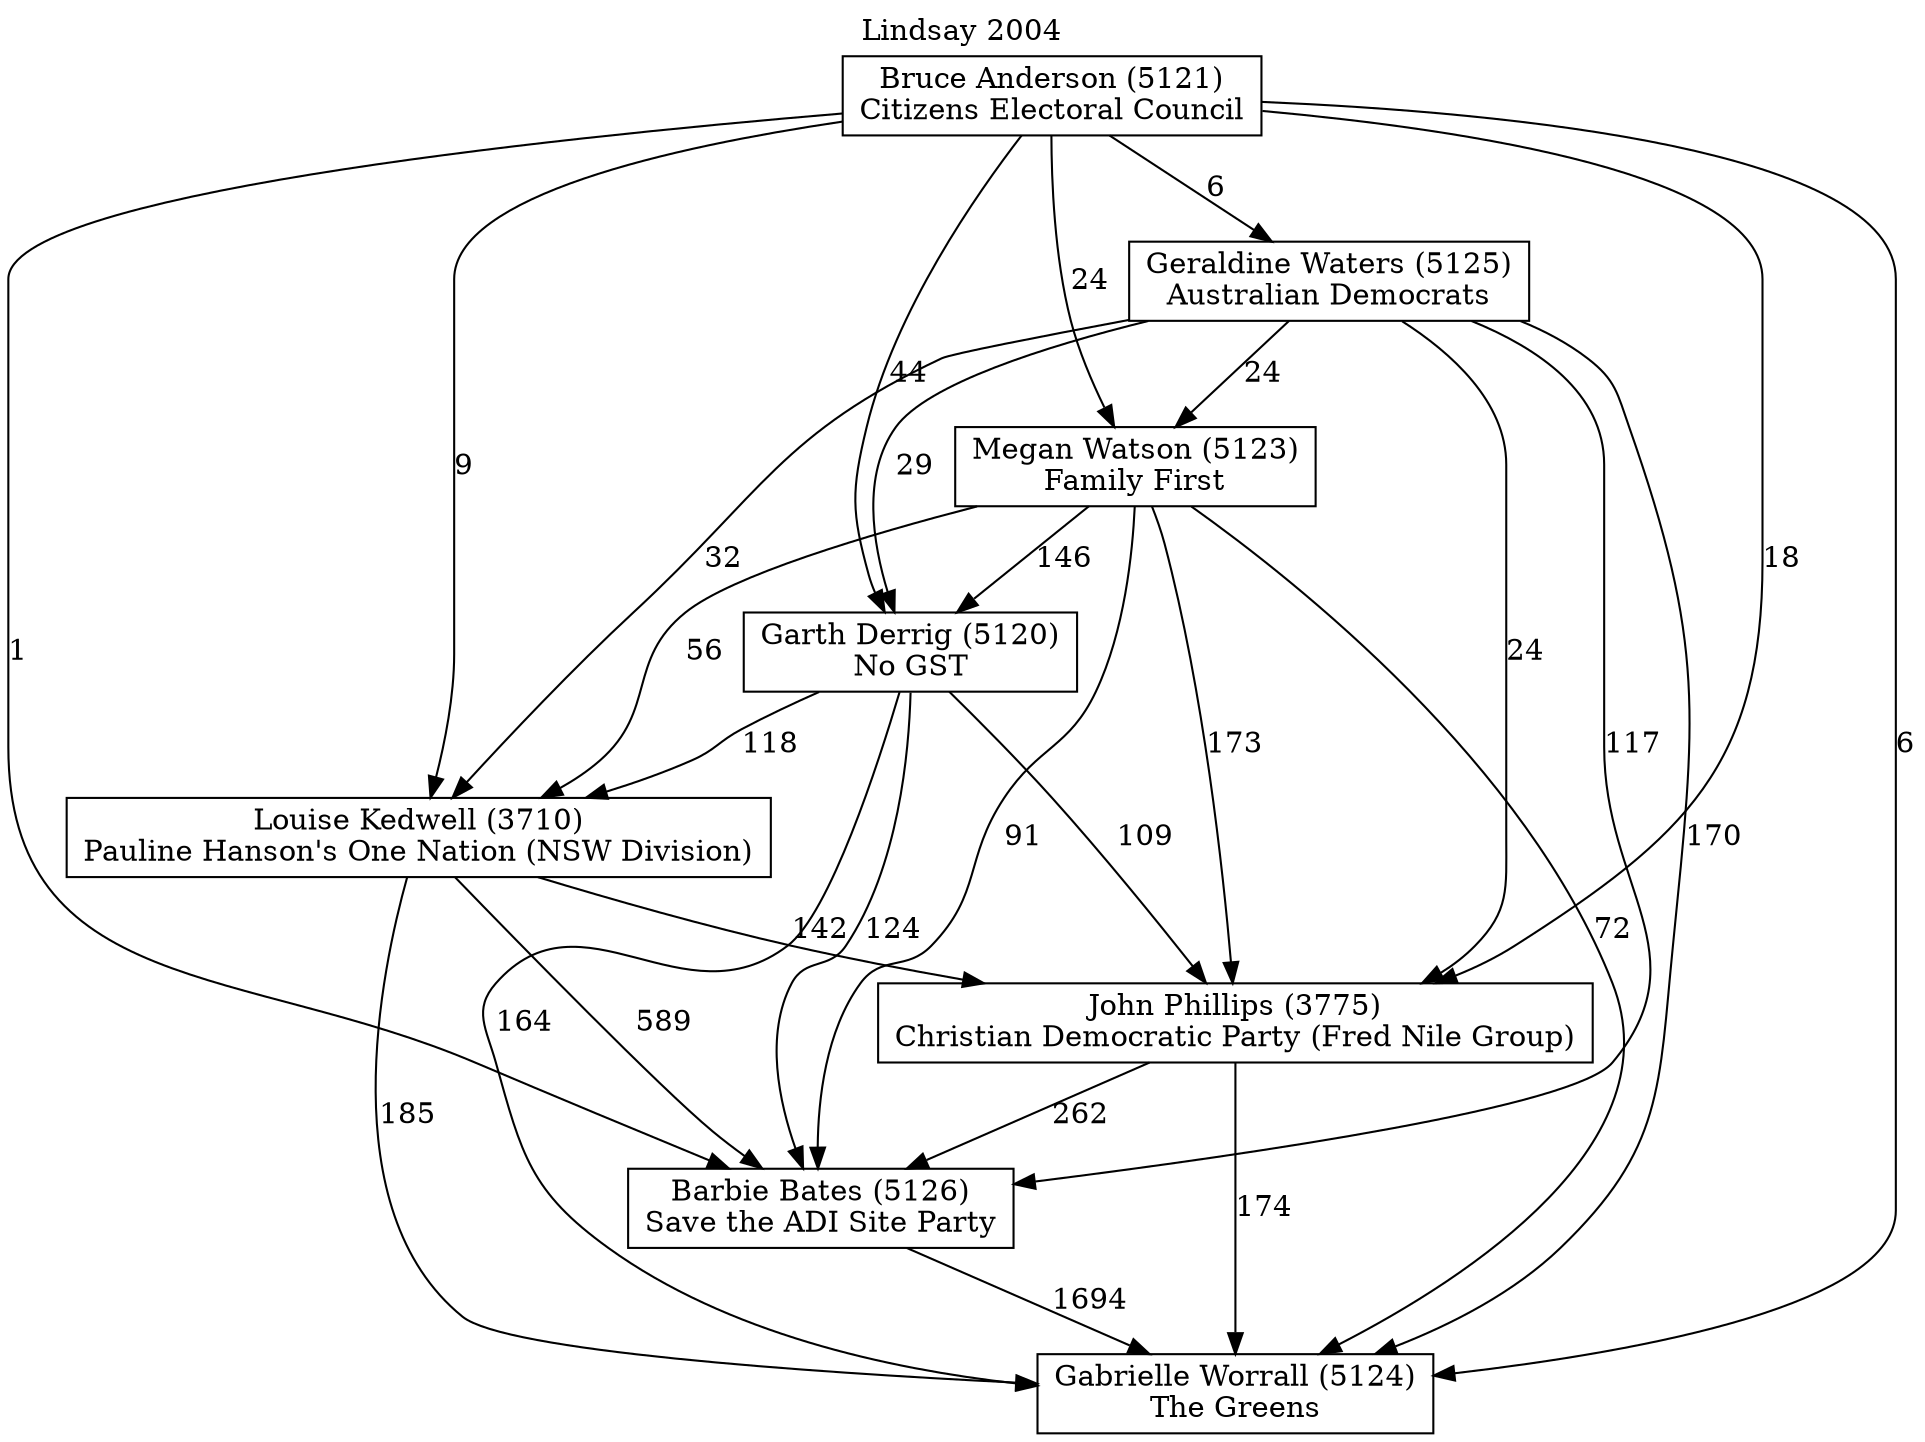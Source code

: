 // House preference flow
digraph "Gabrielle Worrall (5124)_Lindsay_2004" {
	graph [label="Lindsay 2004" labelloc=t mclimit=10]
	node [shape=box]
	"Gabrielle Worrall (5124)" [label="Gabrielle Worrall (5124)
The Greens"]
	"Barbie Bates (5126)" [label="Barbie Bates (5126)
Save the ADI Site Party"]
	"John Phillips (3775)" [label="John Phillips (3775)
Christian Democratic Party (Fred Nile Group)"]
	"Louise Kedwell (3710)" [label="Louise Kedwell (3710)
Pauline Hanson's One Nation (NSW Division)"]
	"Garth Derrig (5120)" [label="Garth Derrig (5120)
No GST"]
	"Megan Watson (5123)" [label="Megan Watson (5123)
Family First"]
	"Geraldine Waters (5125)" [label="Geraldine Waters (5125)
Australian Democrats"]
	"Bruce Anderson (5121)" [label="Bruce Anderson (5121)
Citizens Electoral Council"]
	"Gabrielle Worrall (5124)" [label="Gabrielle Worrall (5124)
The Greens"]
	"John Phillips (3775)" [label="John Phillips (3775)
Christian Democratic Party (Fred Nile Group)"]
	"Louise Kedwell (3710)" [label="Louise Kedwell (3710)
Pauline Hanson's One Nation (NSW Division)"]
	"Garth Derrig (5120)" [label="Garth Derrig (5120)
No GST"]
	"Megan Watson (5123)" [label="Megan Watson (5123)
Family First"]
	"Geraldine Waters (5125)" [label="Geraldine Waters (5125)
Australian Democrats"]
	"Bruce Anderson (5121)" [label="Bruce Anderson (5121)
Citizens Electoral Council"]
	"Gabrielle Worrall (5124)" [label="Gabrielle Worrall (5124)
The Greens"]
	"Louise Kedwell (3710)" [label="Louise Kedwell (3710)
Pauline Hanson's One Nation (NSW Division)"]
	"Garth Derrig (5120)" [label="Garth Derrig (5120)
No GST"]
	"Megan Watson (5123)" [label="Megan Watson (5123)
Family First"]
	"Geraldine Waters (5125)" [label="Geraldine Waters (5125)
Australian Democrats"]
	"Bruce Anderson (5121)" [label="Bruce Anderson (5121)
Citizens Electoral Council"]
	"Gabrielle Worrall (5124)" [label="Gabrielle Worrall (5124)
The Greens"]
	"Garth Derrig (5120)" [label="Garth Derrig (5120)
No GST"]
	"Megan Watson (5123)" [label="Megan Watson (5123)
Family First"]
	"Geraldine Waters (5125)" [label="Geraldine Waters (5125)
Australian Democrats"]
	"Bruce Anderson (5121)" [label="Bruce Anderson (5121)
Citizens Electoral Council"]
	"Gabrielle Worrall (5124)" [label="Gabrielle Worrall (5124)
The Greens"]
	"Megan Watson (5123)" [label="Megan Watson (5123)
Family First"]
	"Geraldine Waters (5125)" [label="Geraldine Waters (5125)
Australian Democrats"]
	"Bruce Anderson (5121)" [label="Bruce Anderson (5121)
Citizens Electoral Council"]
	"Gabrielle Worrall (5124)" [label="Gabrielle Worrall (5124)
The Greens"]
	"Geraldine Waters (5125)" [label="Geraldine Waters (5125)
Australian Democrats"]
	"Bruce Anderson (5121)" [label="Bruce Anderson (5121)
Citizens Electoral Council"]
	"Gabrielle Worrall (5124)" [label="Gabrielle Worrall (5124)
The Greens"]
	"Bruce Anderson (5121)" [label="Bruce Anderson (5121)
Citizens Electoral Council"]
	"Bruce Anderson (5121)" [label="Bruce Anderson (5121)
Citizens Electoral Council"]
	"Geraldine Waters (5125)" [label="Geraldine Waters (5125)
Australian Democrats"]
	"Bruce Anderson (5121)" [label="Bruce Anderson (5121)
Citizens Electoral Council"]
	"Bruce Anderson (5121)" [label="Bruce Anderson (5121)
Citizens Electoral Council"]
	"Megan Watson (5123)" [label="Megan Watson (5123)
Family First"]
	"Geraldine Waters (5125)" [label="Geraldine Waters (5125)
Australian Democrats"]
	"Bruce Anderson (5121)" [label="Bruce Anderson (5121)
Citizens Electoral Council"]
	"Megan Watson (5123)" [label="Megan Watson (5123)
Family First"]
	"Bruce Anderson (5121)" [label="Bruce Anderson (5121)
Citizens Electoral Council"]
	"Bruce Anderson (5121)" [label="Bruce Anderson (5121)
Citizens Electoral Council"]
	"Geraldine Waters (5125)" [label="Geraldine Waters (5125)
Australian Democrats"]
	"Bruce Anderson (5121)" [label="Bruce Anderson (5121)
Citizens Electoral Council"]
	"Bruce Anderson (5121)" [label="Bruce Anderson (5121)
Citizens Electoral Council"]
	"Garth Derrig (5120)" [label="Garth Derrig (5120)
No GST"]
	"Megan Watson (5123)" [label="Megan Watson (5123)
Family First"]
	"Geraldine Waters (5125)" [label="Geraldine Waters (5125)
Australian Democrats"]
	"Bruce Anderson (5121)" [label="Bruce Anderson (5121)
Citizens Electoral Council"]
	"Garth Derrig (5120)" [label="Garth Derrig (5120)
No GST"]
	"Geraldine Waters (5125)" [label="Geraldine Waters (5125)
Australian Democrats"]
	"Bruce Anderson (5121)" [label="Bruce Anderson (5121)
Citizens Electoral Council"]
	"Garth Derrig (5120)" [label="Garth Derrig (5120)
No GST"]
	"Bruce Anderson (5121)" [label="Bruce Anderson (5121)
Citizens Electoral Council"]
	"Bruce Anderson (5121)" [label="Bruce Anderson (5121)
Citizens Electoral Council"]
	"Geraldine Waters (5125)" [label="Geraldine Waters (5125)
Australian Democrats"]
	"Bruce Anderson (5121)" [label="Bruce Anderson (5121)
Citizens Electoral Council"]
	"Bruce Anderson (5121)" [label="Bruce Anderson (5121)
Citizens Electoral Council"]
	"Megan Watson (5123)" [label="Megan Watson (5123)
Family First"]
	"Geraldine Waters (5125)" [label="Geraldine Waters (5125)
Australian Democrats"]
	"Bruce Anderson (5121)" [label="Bruce Anderson (5121)
Citizens Electoral Council"]
	"Megan Watson (5123)" [label="Megan Watson (5123)
Family First"]
	"Bruce Anderson (5121)" [label="Bruce Anderson (5121)
Citizens Electoral Council"]
	"Bruce Anderson (5121)" [label="Bruce Anderson (5121)
Citizens Electoral Council"]
	"Geraldine Waters (5125)" [label="Geraldine Waters (5125)
Australian Democrats"]
	"Bruce Anderson (5121)" [label="Bruce Anderson (5121)
Citizens Electoral Council"]
	"Bruce Anderson (5121)" [label="Bruce Anderson (5121)
Citizens Electoral Council"]
	"Louise Kedwell (3710)" [label="Louise Kedwell (3710)
Pauline Hanson's One Nation (NSW Division)"]
	"Garth Derrig (5120)" [label="Garth Derrig (5120)
No GST"]
	"Megan Watson (5123)" [label="Megan Watson (5123)
Family First"]
	"Geraldine Waters (5125)" [label="Geraldine Waters (5125)
Australian Democrats"]
	"Bruce Anderson (5121)" [label="Bruce Anderson (5121)
Citizens Electoral Council"]
	"Louise Kedwell (3710)" [label="Louise Kedwell (3710)
Pauline Hanson's One Nation (NSW Division)"]
	"Megan Watson (5123)" [label="Megan Watson (5123)
Family First"]
	"Geraldine Waters (5125)" [label="Geraldine Waters (5125)
Australian Democrats"]
	"Bruce Anderson (5121)" [label="Bruce Anderson (5121)
Citizens Electoral Council"]
	"Louise Kedwell (3710)" [label="Louise Kedwell (3710)
Pauline Hanson's One Nation (NSW Division)"]
	"Geraldine Waters (5125)" [label="Geraldine Waters (5125)
Australian Democrats"]
	"Bruce Anderson (5121)" [label="Bruce Anderson (5121)
Citizens Electoral Council"]
	"Louise Kedwell (3710)" [label="Louise Kedwell (3710)
Pauline Hanson's One Nation (NSW Division)"]
	"Bruce Anderson (5121)" [label="Bruce Anderson (5121)
Citizens Electoral Council"]
	"Bruce Anderson (5121)" [label="Bruce Anderson (5121)
Citizens Electoral Council"]
	"Geraldine Waters (5125)" [label="Geraldine Waters (5125)
Australian Democrats"]
	"Bruce Anderson (5121)" [label="Bruce Anderson (5121)
Citizens Electoral Council"]
	"Bruce Anderson (5121)" [label="Bruce Anderson (5121)
Citizens Electoral Council"]
	"Megan Watson (5123)" [label="Megan Watson (5123)
Family First"]
	"Geraldine Waters (5125)" [label="Geraldine Waters (5125)
Australian Democrats"]
	"Bruce Anderson (5121)" [label="Bruce Anderson (5121)
Citizens Electoral Council"]
	"Megan Watson (5123)" [label="Megan Watson (5123)
Family First"]
	"Bruce Anderson (5121)" [label="Bruce Anderson (5121)
Citizens Electoral Council"]
	"Bruce Anderson (5121)" [label="Bruce Anderson (5121)
Citizens Electoral Council"]
	"Geraldine Waters (5125)" [label="Geraldine Waters (5125)
Australian Democrats"]
	"Bruce Anderson (5121)" [label="Bruce Anderson (5121)
Citizens Electoral Council"]
	"Bruce Anderson (5121)" [label="Bruce Anderson (5121)
Citizens Electoral Council"]
	"Garth Derrig (5120)" [label="Garth Derrig (5120)
No GST"]
	"Megan Watson (5123)" [label="Megan Watson (5123)
Family First"]
	"Geraldine Waters (5125)" [label="Geraldine Waters (5125)
Australian Democrats"]
	"Bruce Anderson (5121)" [label="Bruce Anderson (5121)
Citizens Electoral Council"]
	"Garth Derrig (5120)" [label="Garth Derrig (5120)
No GST"]
	"Geraldine Waters (5125)" [label="Geraldine Waters (5125)
Australian Democrats"]
	"Bruce Anderson (5121)" [label="Bruce Anderson (5121)
Citizens Electoral Council"]
	"Garth Derrig (5120)" [label="Garth Derrig (5120)
No GST"]
	"Bruce Anderson (5121)" [label="Bruce Anderson (5121)
Citizens Electoral Council"]
	"Bruce Anderson (5121)" [label="Bruce Anderson (5121)
Citizens Electoral Council"]
	"Geraldine Waters (5125)" [label="Geraldine Waters (5125)
Australian Democrats"]
	"Bruce Anderson (5121)" [label="Bruce Anderson (5121)
Citizens Electoral Council"]
	"Bruce Anderson (5121)" [label="Bruce Anderson (5121)
Citizens Electoral Council"]
	"Megan Watson (5123)" [label="Megan Watson (5123)
Family First"]
	"Geraldine Waters (5125)" [label="Geraldine Waters (5125)
Australian Democrats"]
	"Bruce Anderson (5121)" [label="Bruce Anderson (5121)
Citizens Electoral Council"]
	"Megan Watson (5123)" [label="Megan Watson (5123)
Family First"]
	"Bruce Anderson (5121)" [label="Bruce Anderson (5121)
Citizens Electoral Council"]
	"Bruce Anderson (5121)" [label="Bruce Anderson (5121)
Citizens Electoral Council"]
	"Geraldine Waters (5125)" [label="Geraldine Waters (5125)
Australian Democrats"]
	"Bruce Anderson (5121)" [label="Bruce Anderson (5121)
Citizens Electoral Council"]
	"Bruce Anderson (5121)" [label="Bruce Anderson (5121)
Citizens Electoral Council"]
	"John Phillips (3775)" [label="John Phillips (3775)
Christian Democratic Party (Fred Nile Group)"]
	"Louise Kedwell (3710)" [label="Louise Kedwell (3710)
Pauline Hanson's One Nation (NSW Division)"]
	"Garth Derrig (5120)" [label="Garth Derrig (5120)
No GST"]
	"Megan Watson (5123)" [label="Megan Watson (5123)
Family First"]
	"Geraldine Waters (5125)" [label="Geraldine Waters (5125)
Australian Democrats"]
	"Bruce Anderson (5121)" [label="Bruce Anderson (5121)
Citizens Electoral Council"]
	"John Phillips (3775)" [label="John Phillips (3775)
Christian Democratic Party (Fred Nile Group)"]
	"Garth Derrig (5120)" [label="Garth Derrig (5120)
No GST"]
	"Megan Watson (5123)" [label="Megan Watson (5123)
Family First"]
	"Geraldine Waters (5125)" [label="Geraldine Waters (5125)
Australian Democrats"]
	"Bruce Anderson (5121)" [label="Bruce Anderson (5121)
Citizens Electoral Council"]
	"John Phillips (3775)" [label="John Phillips (3775)
Christian Democratic Party (Fred Nile Group)"]
	"Megan Watson (5123)" [label="Megan Watson (5123)
Family First"]
	"Geraldine Waters (5125)" [label="Geraldine Waters (5125)
Australian Democrats"]
	"Bruce Anderson (5121)" [label="Bruce Anderson (5121)
Citizens Electoral Council"]
	"John Phillips (3775)" [label="John Phillips (3775)
Christian Democratic Party (Fred Nile Group)"]
	"Geraldine Waters (5125)" [label="Geraldine Waters (5125)
Australian Democrats"]
	"Bruce Anderson (5121)" [label="Bruce Anderson (5121)
Citizens Electoral Council"]
	"John Phillips (3775)" [label="John Phillips (3775)
Christian Democratic Party (Fred Nile Group)"]
	"Bruce Anderson (5121)" [label="Bruce Anderson (5121)
Citizens Electoral Council"]
	"Bruce Anderson (5121)" [label="Bruce Anderson (5121)
Citizens Electoral Council"]
	"Geraldine Waters (5125)" [label="Geraldine Waters (5125)
Australian Democrats"]
	"Bruce Anderson (5121)" [label="Bruce Anderson (5121)
Citizens Electoral Council"]
	"Bruce Anderson (5121)" [label="Bruce Anderson (5121)
Citizens Electoral Council"]
	"Megan Watson (5123)" [label="Megan Watson (5123)
Family First"]
	"Geraldine Waters (5125)" [label="Geraldine Waters (5125)
Australian Democrats"]
	"Bruce Anderson (5121)" [label="Bruce Anderson (5121)
Citizens Electoral Council"]
	"Megan Watson (5123)" [label="Megan Watson (5123)
Family First"]
	"Bruce Anderson (5121)" [label="Bruce Anderson (5121)
Citizens Electoral Council"]
	"Bruce Anderson (5121)" [label="Bruce Anderson (5121)
Citizens Electoral Council"]
	"Geraldine Waters (5125)" [label="Geraldine Waters (5125)
Australian Democrats"]
	"Bruce Anderson (5121)" [label="Bruce Anderson (5121)
Citizens Electoral Council"]
	"Bruce Anderson (5121)" [label="Bruce Anderson (5121)
Citizens Electoral Council"]
	"Garth Derrig (5120)" [label="Garth Derrig (5120)
No GST"]
	"Megan Watson (5123)" [label="Megan Watson (5123)
Family First"]
	"Geraldine Waters (5125)" [label="Geraldine Waters (5125)
Australian Democrats"]
	"Bruce Anderson (5121)" [label="Bruce Anderson (5121)
Citizens Electoral Council"]
	"Garth Derrig (5120)" [label="Garth Derrig (5120)
No GST"]
	"Geraldine Waters (5125)" [label="Geraldine Waters (5125)
Australian Democrats"]
	"Bruce Anderson (5121)" [label="Bruce Anderson (5121)
Citizens Electoral Council"]
	"Garth Derrig (5120)" [label="Garth Derrig (5120)
No GST"]
	"Bruce Anderson (5121)" [label="Bruce Anderson (5121)
Citizens Electoral Council"]
	"Bruce Anderson (5121)" [label="Bruce Anderson (5121)
Citizens Electoral Council"]
	"Geraldine Waters (5125)" [label="Geraldine Waters (5125)
Australian Democrats"]
	"Bruce Anderson (5121)" [label="Bruce Anderson (5121)
Citizens Electoral Council"]
	"Bruce Anderson (5121)" [label="Bruce Anderson (5121)
Citizens Electoral Council"]
	"Megan Watson (5123)" [label="Megan Watson (5123)
Family First"]
	"Geraldine Waters (5125)" [label="Geraldine Waters (5125)
Australian Democrats"]
	"Bruce Anderson (5121)" [label="Bruce Anderson (5121)
Citizens Electoral Council"]
	"Megan Watson (5123)" [label="Megan Watson (5123)
Family First"]
	"Bruce Anderson (5121)" [label="Bruce Anderson (5121)
Citizens Electoral Council"]
	"Bruce Anderson (5121)" [label="Bruce Anderson (5121)
Citizens Electoral Council"]
	"Geraldine Waters (5125)" [label="Geraldine Waters (5125)
Australian Democrats"]
	"Bruce Anderson (5121)" [label="Bruce Anderson (5121)
Citizens Electoral Council"]
	"Bruce Anderson (5121)" [label="Bruce Anderson (5121)
Citizens Electoral Council"]
	"Louise Kedwell (3710)" [label="Louise Kedwell (3710)
Pauline Hanson's One Nation (NSW Division)"]
	"Garth Derrig (5120)" [label="Garth Derrig (5120)
No GST"]
	"Megan Watson (5123)" [label="Megan Watson (5123)
Family First"]
	"Geraldine Waters (5125)" [label="Geraldine Waters (5125)
Australian Democrats"]
	"Bruce Anderson (5121)" [label="Bruce Anderson (5121)
Citizens Electoral Council"]
	"Louise Kedwell (3710)" [label="Louise Kedwell (3710)
Pauline Hanson's One Nation (NSW Division)"]
	"Megan Watson (5123)" [label="Megan Watson (5123)
Family First"]
	"Geraldine Waters (5125)" [label="Geraldine Waters (5125)
Australian Democrats"]
	"Bruce Anderson (5121)" [label="Bruce Anderson (5121)
Citizens Electoral Council"]
	"Louise Kedwell (3710)" [label="Louise Kedwell (3710)
Pauline Hanson's One Nation (NSW Division)"]
	"Geraldine Waters (5125)" [label="Geraldine Waters (5125)
Australian Democrats"]
	"Bruce Anderson (5121)" [label="Bruce Anderson (5121)
Citizens Electoral Council"]
	"Louise Kedwell (3710)" [label="Louise Kedwell (3710)
Pauline Hanson's One Nation (NSW Division)"]
	"Bruce Anderson (5121)" [label="Bruce Anderson (5121)
Citizens Electoral Council"]
	"Bruce Anderson (5121)" [label="Bruce Anderson (5121)
Citizens Electoral Council"]
	"Geraldine Waters (5125)" [label="Geraldine Waters (5125)
Australian Democrats"]
	"Bruce Anderson (5121)" [label="Bruce Anderson (5121)
Citizens Electoral Council"]
	"Bruce Anderson (5121)" [label="Bruce Anderson (5121)
Citizens Electoral Council"]
	"Megan Watson (5123)" [label="Megan Watson (5123)
Family First"]
	"Geraldine Waters (5125)" [label="Geraldine Waters (5125)
Australian Democrats"]
	"Bruce Anderson (5121)" [label="Bruce Anderson (5121)
Citizens Electoral Council"]
	"Megan Watson (5123)" [label="Megan Watson (5123)
Family First"]
	"Bruce Anderson (5121)" [label="Bruce Anderson (5121)
Citizens Electoral Council"]
	"Bruce Anderson (5121)" [label="Bruce Anderson (5121)
Citizens Electoral Council"]
	"Geraldine Waters (5125)" [label="Geraldine Waters (5125)
Australian Democrats"]
	"Bruce Anderson (5121)" [label="Bruce Anderson (5121)
Citizens Electoral Council"]
	"Bruce Anderson (5121)" [label="Bruce Anderson (5121)
Citizens Electoral Council"]
	"Garth Derrig (5120)" [label="Garth Derrig (5120)
No GST"]
	"Megan Watson (5123)" [label="Megan Watson (5123)
Family First"]
	"Geraldine Waters (5125)" [label="Geraldine Waters (5125)
Australian Democrats"]
	"Bruce Anderson (5121)" [label="Bruce Anderson (5121)
Citizens Electoral Council"]
	"Garth Derrig (5120)" [label="Garth Derrig (5120)
No GST"]
	"Geraldine Waters (5125)" [label="Geraldine Waters (5125)
Australian Democrats"]
	"Bruce Anderson (5121)" [label="Bruce Anderson (5121)
Citizens Electoral Council"]
	"Garth Derrig (5120)" [label="Garth Derrig (5120)
No GST"]
	"Bruce Anderson (5121)" [label="Bruce Anderson (5121)
Citizens Electoral Council"]
	"Bruce Anderson (5121)" [label="Bruce Anderson (5121)
Citizens Electoral Council"]
	"Geraldine Waters (5125)" [label="Geraldine Waters (5125)
Australian Democrats"]
	"Bruce Anderson (5121)" [label="Bruce Anderson (5121)
Citizens Electoral Council"]
	"Bruce Anderson (5121)" [label="Bruce Anderson (5121)
Citizens Electoral Council"]
	"Megan Watson (5123)" [label="Megan Watson (5123)
Family First"]
	"Geraldine Waters (5125)" [label="Geraldine Waters (5125)
Australian Democrats"]
	"Bruce Anderson (5121)" [label="Bruce Anderson (5121)
Citizens Electoral Council"]
	"Megan Watson (5123)" [label="Megan Watson (5123)
Family First"]
	"Bruce Anderson (5121)" [label="Bruce Anderson (5121)
Citizens Electoral Council"]
	"Bruce Anderson (5121)" [label="Bruce Anderson (5121)
Citizens Electoral Council"]
	"Geraldine Waters (5125)" [label="Geraldine Waters (5125)
Australian Democrats"]
	"Bruce Anderson (5121)" [label="Bruce Anderson (5121)
Citizens Electoral Council"]
	"Bruce Anderson (5121)" [label="Bruce Anderson (5121)
Citizens Electoral Council"]
	"Barbie Bates (5126)" [label="Barbie Bates (5126)
Save the ADI Site Party"]
	"John Phillips (3775)" [label="John Phillips (3775)
Christian Democratic Party (Fred Nile Group)"]
	"Louise Kedwell (3710)" [label="Louise Kedwell (3710)
Pauline Hanson's One Nation (NSW Division)"]
	"Garth Derrig (5120)" [label="Garth Derrig (5120)
No GST"]
	"Megan Watson (5123)" [label="Megan Watson (5123)
Family First"]
	"Geraldine Waters (5125)" [label="Geraldine Waters (5125)
Australian Democrats"]
	"Bruce Anderson (5121)" [label="Bruce Anderson (5121)
Citizens Electoral Council"]
	"Barbie Bates (5126)" [label="Barbie Bates (5126)
Save the ADI Site Party"]
	"Louise Kedwell (3710)" [label="Louise Kedwell (3710)
Pauline Hanson's One Nation (NSW Division)"]
	"Garth Derrig (5120)" [label="Garth Derrig (5120)
No GST"]
	"Megan Watson (5123)" [label="Megan Watson (5123)
Family First"]
	"Geraldine Waters (5125)" [label="Geraldine Waters (5125)
Australian Democrats"]
	"Bruce Anderson (5121)" [label="Bruce Anderson (5121)
Citizens Electoral Council"]
	"Barbie Bates (5126)" [label="Barbie Bates (5126)
Save the ADI Site Party"]
	"Garth Derrig (5120)" [label="Garth Derrig (5120)
No GST"]
	"Megan Watson (5123)" [label="Megan Watson (5123)
Family First"]
	"Geraldine Waters (5125)" [label="Geraldine Waters (5125)
Australian Democrats"]
	"Bruce Anderson (5121)" [label="Bruce Anderson (5121)
Citizens Electoral Council"]
	"Barbie Bates (5126)" [label="Barbie Bates (5126)
Save the ADI Site Party"]
	"Megan Watson (5123)" [label="Megan Watson (5123)
Family First"]
	"Geraldine Waters (5125)" [label="Geraldine Waters (5125)
Australian Democrats"]
	"Bruce Anderson (5121)" [label="Bruce Anderson (5121)
Citizens Electoral Council"]
	"Barbie Bates (5126)" [label="Barbie Bates (5126)
Save the ADI Site Party"]
	"Geraldine Waters (5125)" [label="Geraldine Waters (5125)
Australian Democrats"]
	"Bruce Anderson (5121)" [label="Bruce Anderson (5121)
Citizens Electoral Council"]
	"Barbie Bates (5126)" [label="Barbie Bates (5126)
Save the ADI Site Party"]
	"Bruce Anderson (5121)" [label="Bruce Anderson (5121)
Citizens Electoral Council"]
	"Bruce Anderson (5121)" [label="Bruce Anderson (5121)
Citizens Electoral Council"]
	"Geraldine Waters (5125)" [label="Geraldine Waters (5125)
Australian Democrats"]
	"Bruce Anderson (5121)" [label="Bruce Anderson (5121)
Citizens Electoral Council"]
	"Bruce Anderson (5121)" [label="Bruce Anderson (5121)
Citizens Electoral Council"]
	"Megan Watson (5123)" [label="Megan Watson (5123)
Family First"]
	"Geraldine Waters (5125)" [label="Geraldine Waters (5125)
Australian Democrats"]
	"Bruce Anderson (5121)" [label="Bruce Anderson (5121)
Citizens Electoral Council"]
	"Megan Watson (5123)" [label="Megan Watson (5123)
Family First"]
	"Bruce Anderson (5121)" [label="Bruce Anderson (5121)
Citizens Electoral Council"]
	"Bruce Anderson (5121)" [label="Bruce Anderson (5121)
Citizens Electoral Council"]
	"Geraldine Waters (5125)" [label="Geraldine Waters (5125)
Australian Democrats"]
	"Bruce Anderson (5121)" [label="Bruce Anderson (5121)
Citizens Electoral Council"]
	"Bruce Anderson (5121)" [label="Bruce Anderson (5121)
Citizens Electoral Council"]
	"Garth Derrig (5120)" [label="Garth Derrig (5120)
No GST"]
	"Megan Watson (5123)" [label="Megan Watson (5123)
Family First"]
	"Geraldine Waters (5125)" [label="Geraldine Waters (5125)
Australian Democrats"]
	"Bruce Anderson (5121)" [label="Bruce Anderson (5121)
Citizens Electoral Council"]
	"Garth Derrig (5120)" [label="Garth Derrig (5120)
No GST"]
	"Geraldine Waters (5125)" [label="Geraldine Waters (5125)
Australian Democrats"]
	"Bruce Anderson (5121)" [label="Bruce Anderson (5121)
Citizens Electoral Council"]
	"Garth Derrig (5120)" [label="Garth Derrig (5120)
No GST"]
	"Bruce Anderson (5121)" [label="Bruce Anderson (5121)
Citizens Electoral Council"]
	"Bruce Anderson (5121)" [label="Bruce Anderson (5121)
Citizens Electoral Council"]
	"Geraldine Waters (5125)" [label="Geraldine Waters (5125)
Australian Democrats"]
	"Bruce Anderson (5121)" [label="Bruce Anderson (5121)
Citizens Electoral Council"]
	"Bruce Anderson (5121)" [label="Bruce Anderson (5121)
Citizens Electoral Council"]
	"Megan Watson (5123)" [label="Megan Watson (5123)
Family First"]
	"Geraldine Waters (5125)" [label="Geraldine Waters (5125)
Australian Democrats"]
	"Bruce Anderson (5121)" [label="Bruce Anderson (5121)
Citizens Electoral Council"]
	"Megan Watson (5123)" [label="Megan Watson (5123)
Family First"]
	"Bruce Anderson (5121)" [label="Bruce Anderson (5121)
Citizens Electoral Council"]
	"Bruce Anderson (5121)" [label="Bruce Anderson (5121)
Citizens Electoral Council"]
	"Geraldine Waters (5125)" [label="Geraldine Waters (5125)
Australian Democrats"]
	"Bruce Anderson (5121)" [label="Bruce Anderson (5121)
Citizens Electoral Council"]
	"Bruce Anderson (5121)" [label="Bruce Anderson (5121)
Citizens Electoral Council"]
	"Louise Kedwell (3710)" [label="Louise Kedwell (3710)
Pauline Hanson's One Nation (NSW Division)"]
	"Garth Derrig (5120)" [label="Garth Derrig (5120)
No GST"]
	"Megan Watson (5123)" [label="Megan Watson (5123)
Family First"]
	"Geraldine Waters (5125)" [label="Geraldine Waters (5125)
Australian Democrats"]
	"Bruce Anderson (5121)" [label="Bruce Anderson (5121)
Citizens Electoral Council"]
	"Louise Kedwell (3710)" [label="Louise Kedwell (3710)
Pauline Hanson's One Nation (NSW Division)"]
	"Megan Watson (5123)" [label="Megan Watson (5123)
Family First"]
	"Geraldine Waters (5125)" [label="Geraldine Waters (5125)
Australian Democrats"]
	"Bruce Anderson (5121)" [label="Bruce Anderson (5121)
Citizens Electoral Council"]
	"Louise Kedwell (3710)" [label="Louise Kedwell (3710)
Pauline Hanson's One Nation (NSW Division)"]
	"Geraldine Waters (5125)" [label="Geraldine Waters (5125)
Australian Democrats"]
	"Bruce Anderson (5121)" [label="Bruce Anderson (5121)
Citizens Electoral Council"]
	"Louise Kedwell (3710)" [label="Louise Kedwell (3710)
Pauline Hanson's One Nation (NSW Division)"]
	"Bruce Anderson (5121)" [label="Bruce Anderson (5121)
Citizens Electoral Council"]
	"Bruce Anderson (5121)" [label="Bruce Anderson (5121)
Citizens Electoral Council"]
	"Geraldine Waters (5125)" [label="Geraldine Waters (5125)
Australian Democrats"]
	"Bruce Anderson (5121)" [label="Bruce Anderson (5121)
Citizens Electoral Council"]
	"Bruce Anderson (5121)" [label="Bruce Anderson (5121)
Citizens Electoral Council"]
	"Megan Watson (5123)" [label="Megan Watson (5123)
Family First"]
	"Geraldine Waters (5125)" [label="Geraldine Waters (5125)
Australian Democrats"]
	"Bruce Anderson (5121)" [label="Bruce Anderson (5121)
Citizens Electoral Council"]
	"Megan Watson (5123)" [label="Megan Watson (5123)
Family First"]
	"Bruce Anderson (5121)" [label="Bruce Anderson (5121)
Citizens Electoral Council"]
	"Bruce Anderson (5121)" [label="Bruce Anderson (5121)
Citizens Electoral Council"]
	"Geraldine Waters (5125)" [label="Geraldine Waters (5125)
Australian Democrats"]
	"Bruce Anderson (5121)" [label="Bruce Anderson (5121)
Citizens Electoral Council"]
	"Bruce Anderson (5121)" [label="Bruce Anderson (5121)
Citizens Electoral Council"]
	"Garth Derrig (5120)" [label="Garth Derrig (5120)
No GST"]
	"Megan Watson (5123)" [label="Megan Watson (5123)
Family First"]
	"Geraldine Waters (5125)" [label="Geraldine Waters (5125)
Australian Democrats"]
	"Bruce Anderson (5121)" [label="Bruce Anderson (5121)
Citizens Electoral Council"]
	"Garth Derrig (5120)" [label="Garth Derrig (5120)
No GST"]
	"Geraldine Waters (5125)" [label="Geraldine Waters (5125)
Australian Democrats"]
	"Bruce Anderson (5121)" [label="Bruce Anderson (5121)
Citizens Electoral Council"]
	"Garth Derrig (5120)" [label="Garth Derrig (5120)
No GST"]
	"Bruce Anderson (5121)" [label="Bruce Anderson (5121)
Citizens Electoral Council"]
	"Bruce Anderson (5121)" [label="Bruce Anderson (5121)
Citizens Electoral Council"]
	"Geraldine Waters (5125)" [label="Geraldine Waters (5125)
Australian Democrats"]
	"Bruce Anderson (5121)" [label="Bruce Anderson (5121)
Citizens Electoral Council"]
	"Bruce Anderson (5121)" [label="Bruce Anderson (5121)
Citizens Electoral Council"]
	"Megan Watson (5123)" [label="Megan Watson (5123)
Family First"]
	"Geraldine Waters (5125)" [label="Geraldine Waters (5125)
Australian Democrats"]
	"Bruce Anderson (5121)" [label="Bruce Anderson (5121)
Citizens Electoral Council"]
	"Megan Watson (5123)" [label="Megan Watson (5123)
Family First"]
	"Bruce Anderson (5121)" [label="Bruce Anderson (5121)
Citizens Electoral Council"]
	"Bruce Anderson (5121)" [label="Bruce Anderson (5121)
Citizens Electoral Council"]
	"Geraldine Waters (5125)" [label="Geraldine Waters (5125)
Australian Democrats"]
	"Bruce Anderson (5121)" [label="Bruce Anderson (5121)
Citizens Electoral Council"]
	"Bruce Anderson (5121)" [label="Bruce Anderson (5121)
Citizens Electoral Council"]
	"John Phillips (3775)" [label="John Phillips (3775)
Christian Democratic Party (Fred Nile Group)"]
	"Louise Kedwell (3710)" [label="Louise Kedwell (3710)
Pauline Hanson's One Nation (NSW Division)"]
	"Garth Derrig (5120)" [label="Garth Derrig (5120)
No GST"]
	"Megan Watson (5123)" [label="Megan Watson (5123)
Family First"]
	"Geraldine Waters (5125)" [label="Geraldine Waters (5125)
Australian Democrats"]
	"Bruce Anderson (5121)" [label="Bruce Anderson (5121)
Citizens Electoral Council"]
	"John Phillips (3775)" [label="John Phillips (3775)
Christian Democratic Party (Fred Nile Group)"]
	"Garth Derrig (5120)" [label="Garth Derrig (5120)
No GST"]
	"Megan Watson (5123)" [label="Megan Watson (5123)
Family First"]
	"Geraldine Waters (5125)" [label="Geraldine Waters (5125)
Australian Democrats"]
	"Bruce Anderson (5121)" [label="Bruce Anderson (5121)
Citizens Electoral Council"]
	"John Phillips (3775)" [label="John Phillips (3775)
Christian Democratic Party (Fred Nile Group)"]
	"Megan Watson (5123)" [label="Megan Watson (5123)
Family First"]
	"Geraldine Waters (5125)" [label="Geraldine Waters (5125)
Australian Democrats"]
	"Bruce Anderson (5121)" [label="Bruce Anderson (5121)
Citizens Electoral Council"]
	"John Phillips (3775)" [label="John Phillips (3775)
Christian Democratic Party (Fred Nile Group)"]
	"Geraldine Waters (5125)" [label="Geraldine Waters (5125)
Australian Democrats"]
	"Bruce Anderson (5121)" [label="Bruce Anderson (5121)
Citizens Electoral Council"]
	"John Phillips (3775)" [label="John Phillips (3775)
Christian Democratic Party (Fred Nile Group)"]
	"Bruce Anderson (5121)" [label="Bruce Anderson (5121)
Citizens Electoral Council"]
	"Bruce Anderson (5121)" [label="Bruce Anderson (5121)
Citizens Electoral Council"]
	"Geraldine Waters (5125)" [label="Geraldine Waters (5125)
Australian Democrats"]
	"Bruce Anderson (5121)" [label="Bruce Anderson (5121)
Citizens Electoral Council"]
	"Bruce Anderson (5121)" [label="Bruce Anderson (5121)
Citizens Electoral Council"]
	"Megan Watson (5123)" [label="Megan Watson (5123)
Family First"]
	"Geraldine Waters (5125)" [label="Geraldine Waters (5125)
Australian Democrats"]
	"Bruce Anderson (5121)" [label="Bruce Anderson (5121)
Citizens Electoral Council"]
	"Megan Watson (5123)" [label="Megan Watson (5123)
Family First"]
	"Bruce Anderson (5121)" [label="Bruce Anderson (5121)
Citizens Electoral Council"]
	"Bruce Anderson (5121)" [label="Bruce Anderson (5121)
Citizens Electoral Council"]
	"Geraldine Waters (5125)" [label="Geraldine Waters (5125)
Australian Democrats"]
	"Bruce Anderson (5121)" [label="Bruce Anderson (5121)
Citizens Electoral Council"]
	"Bruce Anderson (5121)" [label="Bruce Anderson (5121)
Citizens Electoral Council"]
	"Garth Derrig (5120)" [label="Garth Derrig (5120)
No GST"]
	"Megan Watson (5123)" [label="Megan Watson (5123)
Family First"]
	"Geraldine Waters (5125)" [label="Geraldine Waters (5125)
Australian Democrats"]
	"Bruce Anderson (5121)" [label="Bruce Anderson (5121)
Citizens Electoral Council"]
	"Garth Derrig (5120)" [label="Garth Derrig (5120)
No GST"]
	"Geraldine Waters (5125)" [label="Geraldine Waters (5125)
Australian Democrats"]
	"Bruce Anderson (5121)" [label="Bruce Anderson (5121)
Citizens Electoral Council"]
	"Garth Derrig (5120)" [label="Garth Derrig (5120)
No GST"]
	"Bruce Anderson (5121)" [label="Bruce Anderson (5121)
Citizens Electoral Council"]
	"Bruce Anderson (5121)" [label="Bruce Anderson (5121)
Citizens Electoral Council"]
	"Geraldine Waters (5125)" [label="Geraldine Waters (5125)
Australian Democrats"]
	"Bruce Anderson (5121)" [label="Bruce Anderson (5121)
Citizens Electoral Council"]
	"Bruce Anderson (5121)" [label="Bruce Anderson (5121)
Citizens Electoral Council"]
	"Megan Watson (5123)" [label="Megan Watson (5123)
Family First"]
	"Geraldine Waters (5125)" [label="Geraldine Waters (5125)
Australian Democrats"]
	"Bruce Anderson (5121)" [label="Bruce Anderson (5121)
Citizens Electoral Council"]
	"Megan Watson (5123)" [label="Megan Watson (5123)
Family First"]
	"Bruce Anderson (5121)" [label="Bruce Anderson (5121)
Citizens Electoral Council"]
	"Bruce Anderson (5121)" [label="Bruce Anderson (5121)
Citizens Electoral Council"]
	"Geraldine Waters (5125)" [label="Geraldine Waters (5125)
Australian Democrats"]
	"Bruce Anderson (5121)" [label="Bruce Anderson (5121)
Citizens Electoral Council"]
	"Bruce Anderson (5121)" [label="Bruce Anderson (5121)
Citizens Electoral Council"]
	"Louise Kedwell (3710)" [label="Louise Kedwell (3710)
Pauline Hanson's One Nation (NSW Division)"]
	"Garth Derrig (5120)" [label="Garth Derrig (5120)
No GST"]
	"Megan Watson (5123)" [label="Megan Watson (5123)
Family First"]
	"Geraldine Waters (5125)" [label="Geraldine Waters (5125)
Australian Democrats"]
	"Bruce Anderson (5121)" [label="Bruce Anderson (5121)
Citizens Electoral Council"]
	"Louise Kedwell (3710)" [label="Louise Kedwell (3710)
Pauline Hanson's One Nation (NSW Division)"]
	"Megan Watson (5123)" [label="Megan Watson (5123)
Family First"]
	"Geraldine Waters (5125)" [label="Geraldine Waters (5125)
Australian Democrats"]
	"Bruce Anderson (5121)" [label="Bruce Anderson (5121)
Citizens Electoral Council"]
	"Louise Kedwell (3710)" [label="Louise Kedwell (3710)
Pauline Hanson's One Nation (NSW Division)"]
	"Geraldine Waters (5125)" [label="Geraldine Waters (5125)
Australian Democrats"]
	"Bruce Anderson (5121)" [label="Bruce Anderson (5121)
Citizens Electoral Council"]
	"Louise Kedwell (3710)" [label="Louise Kedwell (3710)
Pauline Hanson's One Nation (NSW Division)"]
	"Bruce Anderson (5121)" [label="Bruce Anderson (5121)
Citizens Electoral Council"]
	"Bruce Anderson (5121)" [label="Bruce Anderson (5121)
Citizens Electoral Council"]
	"Geraldine Waters (5125)" [label="Geraldine Waters (5125)
Australian Democrats"]
	"Bruce Anderson (5121)" [label="Bruce Anderson (5121)
Citizens Electoral Council"]
	"Bruce Anderson (5121)" [label="Bruce Anderson (5121)
Citizens Electoral Council"]
	"Megan Watson (5123)" [label="Megan Watson (5123)
Family First"]
	"Geraldine Waters (5125)" [label="Geraldine Waters (5125)
Australian Democrats"]
	"Bruce Anderson (5121)" [label="Bruce Anderson (5121)
Citizens Electoral Council"]
	"Megan Watson (5123)" [label="Megan Watson (5123)
Family First"]
	"Bruce Anderson (5121)" [label="Bruce Anderson (5121)
Citizens Electoral Council"]
	"Bruce Anderson (5121)" [label="Bruce Anderson (5121)
Citizens Electoral Council"]
	"Geraldine Waters (5125)" [label="Geraldine Waters (5125)
Australian Democrats"]
	"Bruce Anderson (5121)" [label="Bruce Anderson (5121)
Citizens Electoral Council"]
	"Bruce Anderson (5121)" [label="Bruce Anderson (5121)
Citizens Electoral Council"]
	"Garth Derrig (5120)" [label="Garth Derrig (5120)
No GST"]
	"Megan Watson (5123)" [label="Megan Watson (5123)
Family First"]
	"Geraldine Waters (5125)" [label="Geraldine Waters (5125)
Australian Democrats"]
	"Bruce Anderson (5121)" [label="Bruce Anderson (5121)
Citizens Electoral Council"]
	"Garth Derrig (5120)" [label="Garth Derrig (5120)
No GST"]
	"Geraldine Waters (5125)" [label="Geraldine Waters (5125)
Australian Democrats"]
	"Bruce Anderson (5121)" [label="Bruce Anderson (5121)
Citizens Electoral Council"]
	"Garth Derrig (5120)" [label="Garth Derrig (5120)
No GST"]
	"Bruce Anderson (5121)" [label="Bruce Anderson (5121)
Citizens Electoral Council"]
	"Bruce Anderson (5121)" [label="Bruce Anderson (5121)
Citizens Electoral Council"]
	"Geraldine Waters (5125)" [label="Geraldine Waters (5125)
Australian Democrats"]
	"Bruce Anderson (5121)" [label="Bruce Anderson (5121)
Citizens Electoral Council"]
	"Bruce Anderson (5121)" [label="Bruce Anderson (5121)
Citizens Electoral Council"]
	"Megan Watson (5123)" [label="Megan Watson (5123)
Family First"]
	"Geraldine Waters (5125)" [label="Geraldine Waters (5125)
Australian Democrats"]
	"Bruce Anderson (5121)" [label="Bruce Anderson (5121)
Citizens Electoral Council"]
	"Megan Watson (5123)" [label="Megan Watson (5123)
Family First"]
	"Bruce Anderson (5121)" [label="Bruce Anderson (5121)
Citizens Electoral Council"]
	"Bruce Anderson (5121)" [label="Bruce Anderson (5121)
Citizens Electoral Council"]
	"Geraldine Waters (5125)" [label="Geraldine Waters (5125)
Australian Democrats"]
	"Bruce Anderson (5121)" [label="Bruce Anderson (5121)
Citizens Electoral Council"]
	"Bruce Anderson (5121)" [label="Bruce Anderson (5121)
Citizens Electoral Council"]
	"Barbie Bates (5126)" -> "Gabrielle Worrall (5124)" [label=1694]
	"John Phillips (3775)" -> "Barbie Bates (5126)" [label=262]
	"Louise Kedwell (3710)" -> "John Phillips (3775)" [label=142]
	"Garth Derrig (5120)" -> "Louise Kedwell (3710)" [label=118]
	"Megan Watson (5123)" -> "Garth Derrig (5120)" [label=146]
	"Geraldine Waters (5125)" -> "Megan Watson (5123)" [label=24]
	"Bruce Anderson (5121)" -> "Geraldine Waters (5125)" [label=6]
	"John Phillips (3775)" -> "Gabrielle Worrall (5124)" [label=174]
	"Louise Kedwell (3710)" -> "Gabrielle Worrall (5124)" [label=185]
	"Garth Derrig (5120)" -> "Gabrielle Worrall (5124)" [label=164]
	"Megan Watson (5123)" -> "Gabrielle Worrall (5124)" [label=72]
	"Geraldine Waters (5125)" -> "Gabrielle Worrall (5124)" [label=170]
	"Bruce Anderson (5121)" -> "Gabrielle Worrall (5124)" [label=6]
	"Bruce Anderson (5121)" -> "Megan Watson (5123)" [label=24]
	"Geraldine Waters (5125)" -> "Garth Derrig (5120)" [label=29]
	"Bruce Anderson (5121)" -> "Garth Derrig (5120)" [label=44]
	"Megan Watson (5123)" -> "Louise Kedwell (3710)" [label=56]
	"Geraldine Waters (5125)" -> "Louise Kedwell (3710)" [label=32]
	"Bruce Anderson (5121)" -> "Louise Kedwell (3710)" [label=9]
	"Garth Derrig (5120)" -> "John Phillips (3775)" [label=109]
	"Megan Watson (5123)" -> "John Phillips (3775)" [label=173]
	"Geraldine Waters (5125)" -> "John Phillips (3775)" [label=24]
	"Bruce Anderson (5121)" -> "John Phillips (3775)" [label=18]
	"Louise Kedwell (3710)" -> "Barbie Bates (5126)" [label=589]
	"Garth Derrig (5120)" -> "Barbie Bates (5126)" [label=124]
	"Megan Watson (5123)" -> "Barbie Bates (5126)" [label=91]
	"Geraldine Waters (5125)" -> "Barbie Bates (5126)" [label=117]
	"Bruce Anderson (5121)" -> "Barbie Bates (5126)" [label=1]
}
